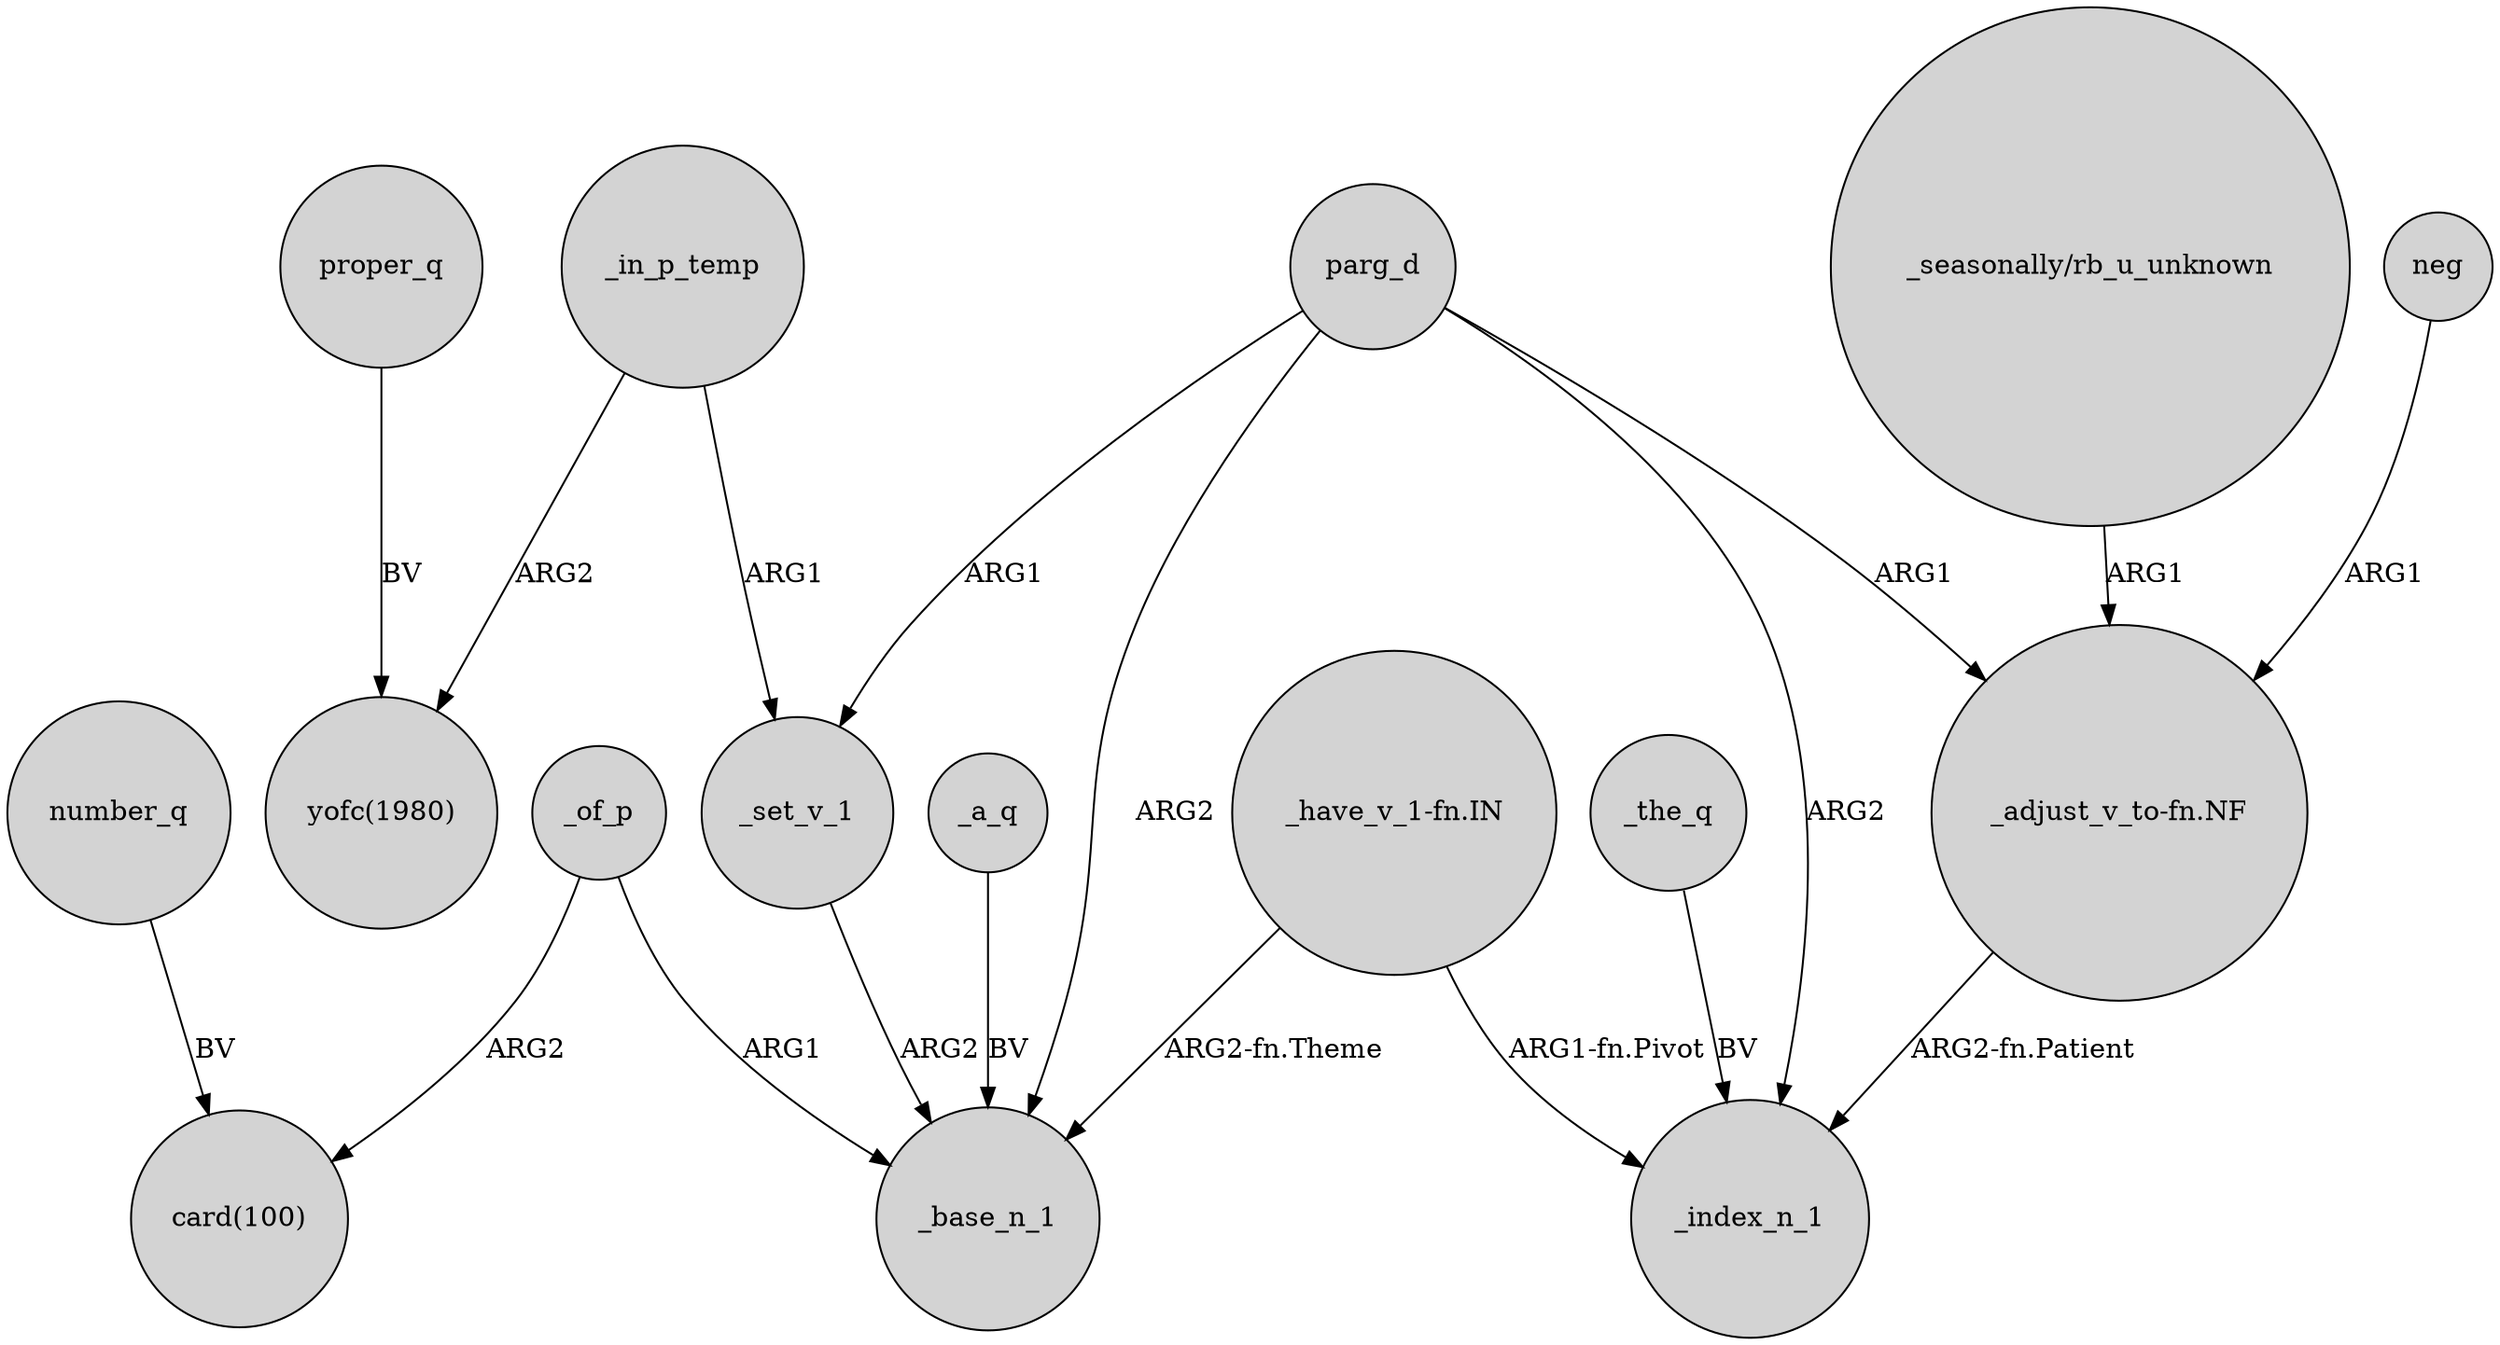 digraph {
	node [shape=circle style=filled]
	number_q -> "card(100)" [label=BV]
	parg_d -> _set_v_1 [label=ARG1]
	"_seasonally/rb_u_unknown" -> "_adjust_v_to-fn.NF" [label=ARG1]
	parg_d -> _index_n_1 [label=ARG2]
	parg_d -> "_adjust_v_to-fn.NF" [label=ARG1]
	_of_p -> "card(100)" [label=ARG2]
	_set_v_1 -> _base_n_1 [label=ARG2]
	parg_d -> _base_n_1 [label=ARG2]
	_in_p_temp -> _set_v_1 [label=ARG1]
	"_have_v_1-fn.IN" -> _index_n_1 [label="ARG1-fn.Pivot"]
	_a_q -> _base_n_1 [label=BV]
	_of_p -> _base_n_1 [label=ARG1]
	_in_p_temp -> "yofc(1980)" [label=ARG2]
	neg -> "_adjust_v_to-fn.NF" [label=ARG1]
	proper_q -> "yofc(1980)" [label=BV]
	"_adjust_v_to-fn.NF" -> _index_n_1 [label="ARG2-fn.Patient"]
	"_have_v_1-fn.IN" -> _base_n_1 [label="ARG2-fn.Theme"]
	_the_q -> _index_n_1 [label=BV]
}

